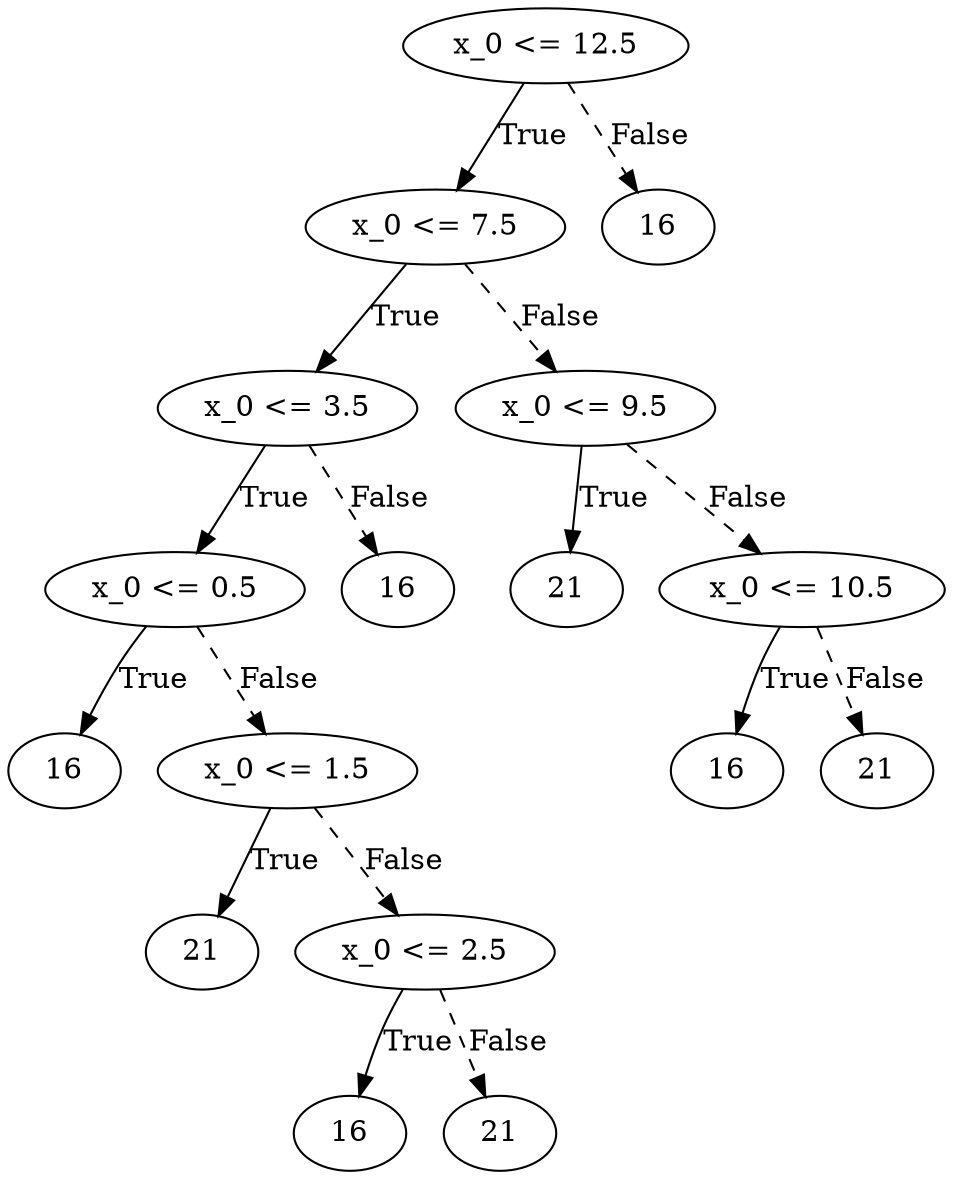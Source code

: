 digraph {
0 [label="x_0 <= 12.5"];
1 [label="x_0 <= 7.5"];
2 [label="x_0 <= 3.5"];
3 [label="x_0 <= 0.5"];
4 [label="16"];
3 -> 4 [label="True"];
5 [label="x_0 <= 1.5"];
6 [label="21"];
5 -> 6 [label="True"];
7 [label="x_0 <= 2.5"];
8 [label="16"];
7 -> 8 [label="True"];
9 [label="21"];
7 -> 9 [style="dashed", label="False"];
5 -> 7 [style="dashed", label="False"];
3 -> 5 [style="dashed", label="False"];
2 -> 3 [label="True"];
10 [label="16"];
2 -> 10 [style="dashed", label="False"];
1 -> 2 [label="True"];
11 [label="x_0 <= 9.5"];
12 [label="21"];
11 -> 12 [label="True"];
13 [label="x_0 <= 10.5"];
14 [label="16"];
13 -> 14 [label="True"];
15 [label="21"];
13 -> 15 [style="dashed", label="False"];
11 -> 13 [style="dashed", label="False"];
1 -> 11 [style="dashed", label="False"];
0 -> 1 [label="True"];
16 [label="16"];
0 -> 16 [style="dashed", label="False"];

}